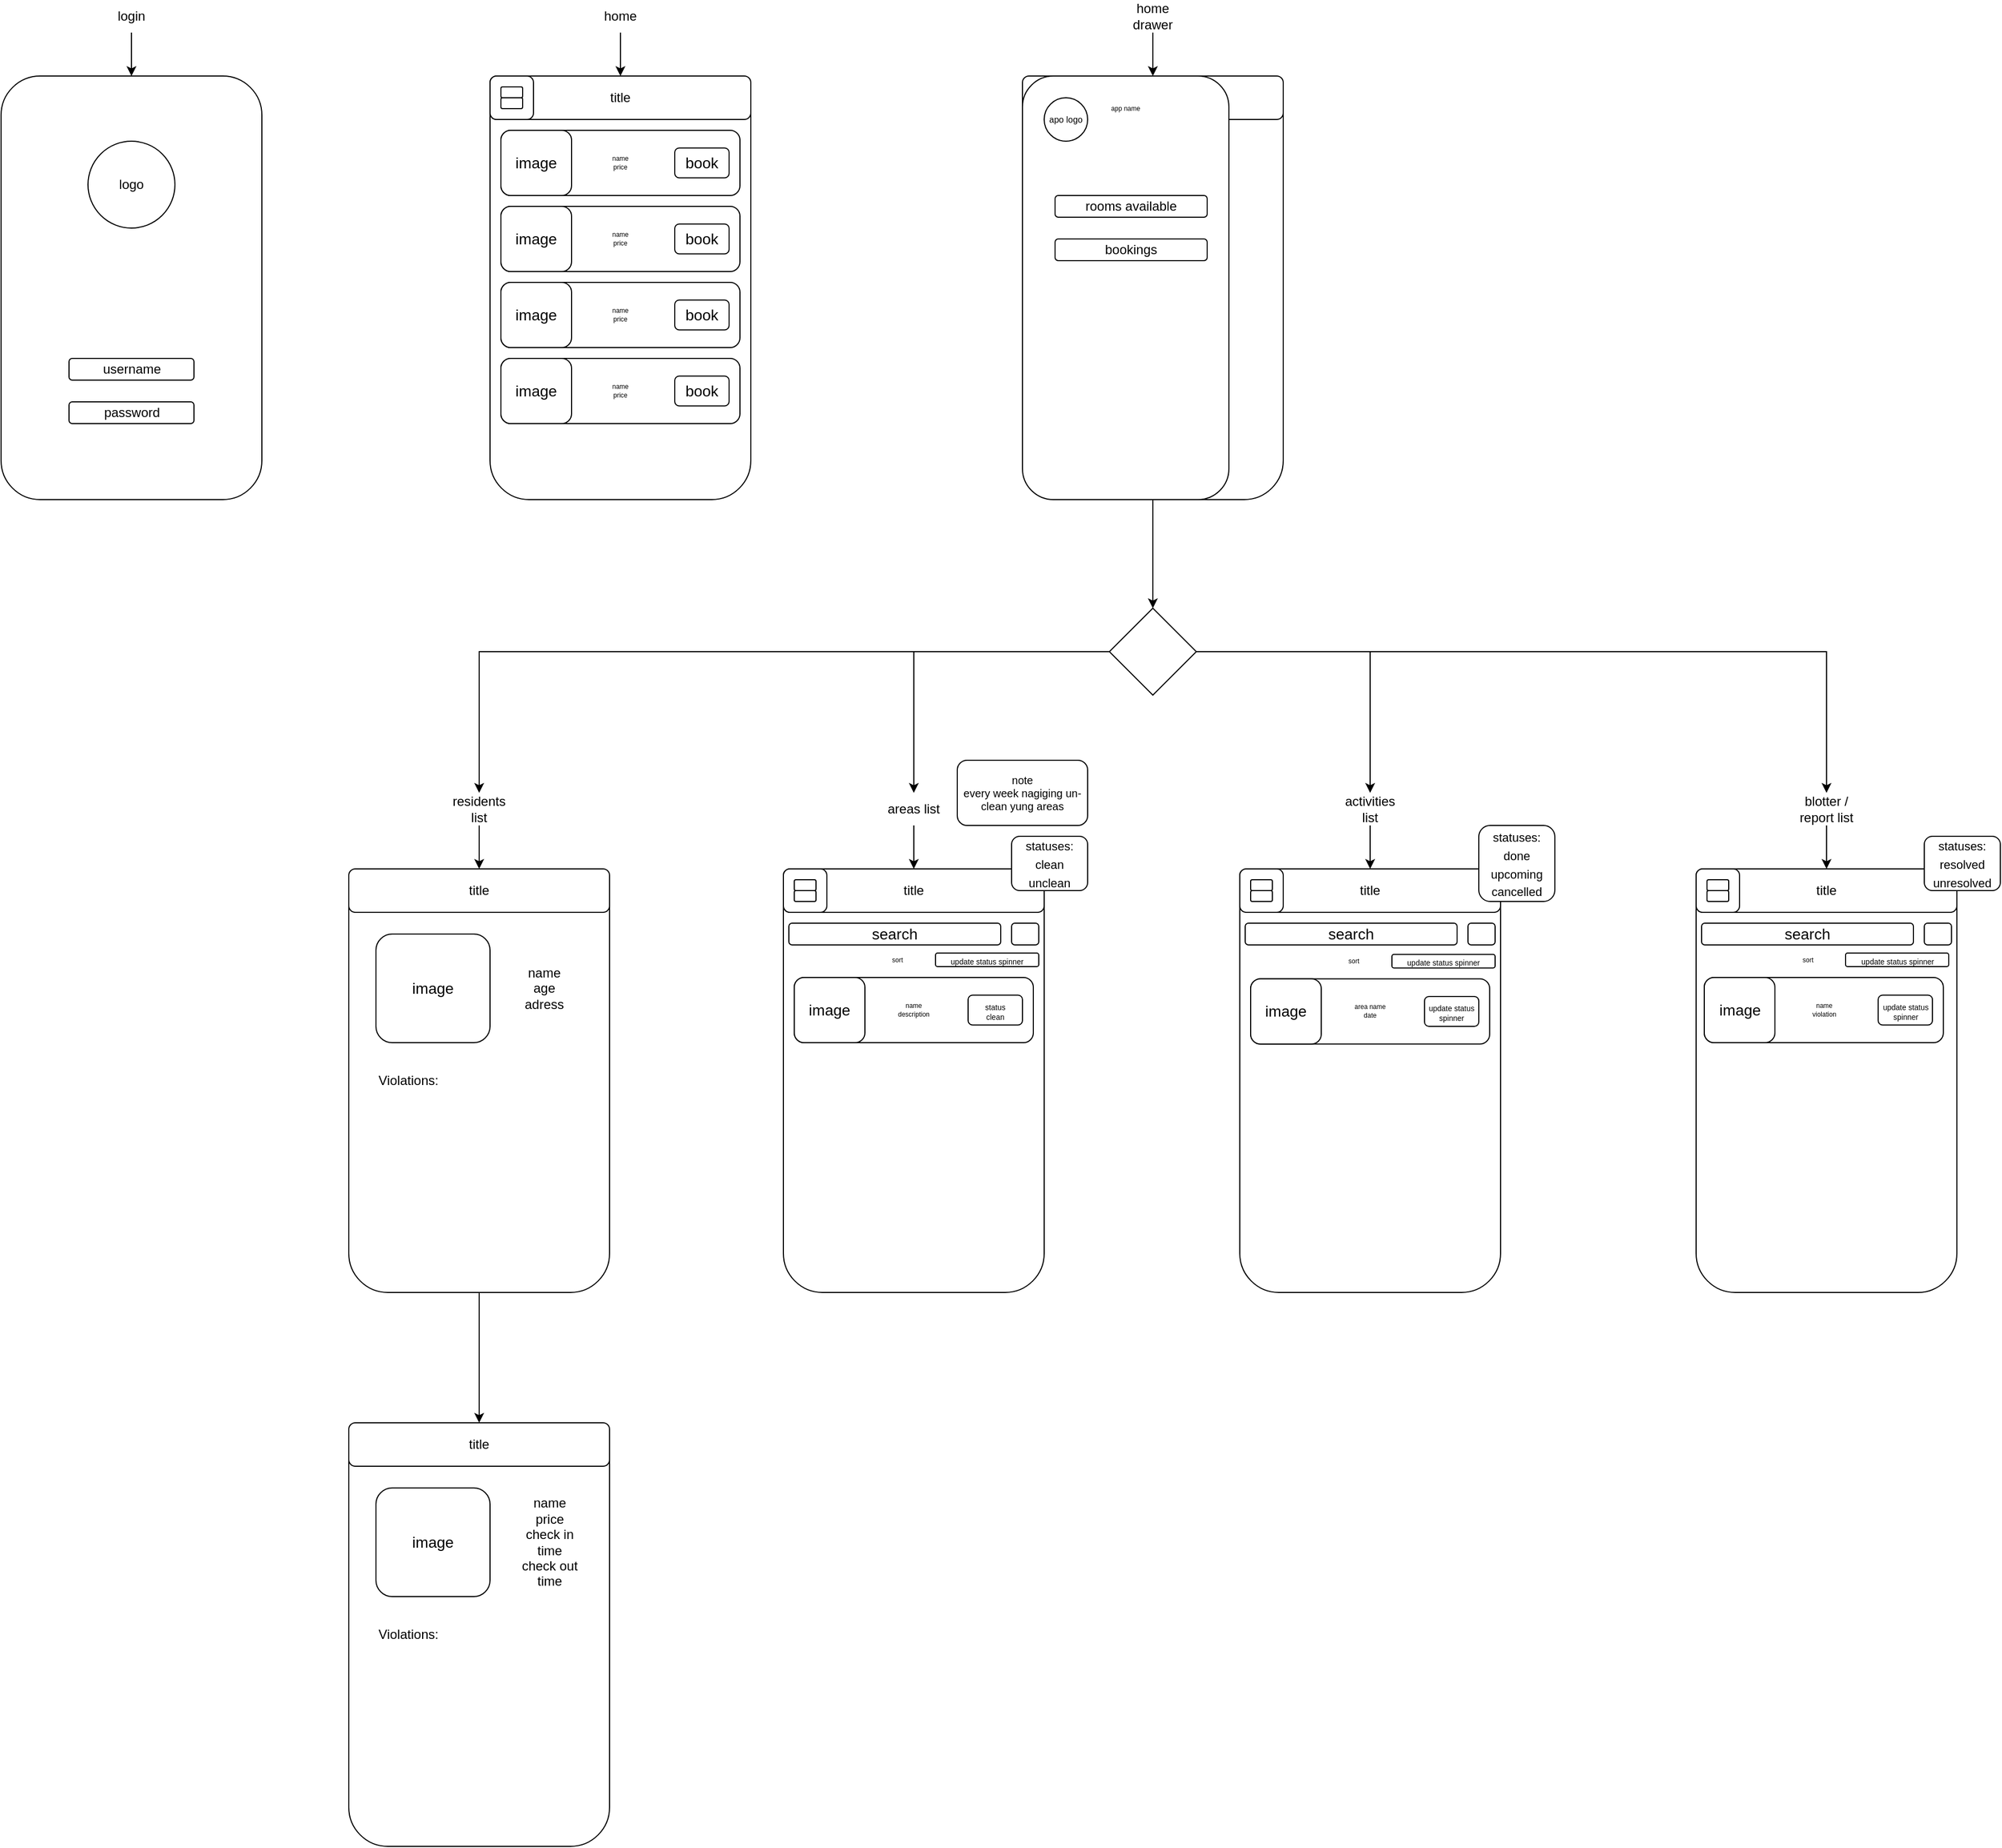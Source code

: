 <mxfile version="20.5.3" type="github">
  <diagram id="D-xlwJKUBUGdmB2acXy5" name="Page-1">
    <mxGraphModel dx="1988" dy="603" grid="1" gridSize="10" guides="1" tooltips="1" connect="1" arrows="1" fold="1" page="1" pageScale="1" pageWidth="850" pageHeight="1100" math="0" shadow="0">
      <root>
        <mxCell id="0" />
        <mxCell id="1" parent="0" />
        <mxCell id="X7l30n8DzPeqaY1r7qdO-4" value="" style="rounded=1;whiteSpace=wrap;html=1;" vertex="1" parent="1">
          <mxGeometry x="-680" y="170" width="240" height="390" as="geometry" />
        </mxCell>
        <mxCell id="X7l30n8DzPeqaY1r7qdO-5" style="edgeStyle=orthogonalEdgeStyle;rounded=0;orthogonalLoop=1;jettySize=auto;html=1;" edge="1" parent="1" source="X7l30n8DzPeqaY1r7qdO-6" target="X7l30n8DzPeqaY1r7qdO-4">
          <mxGeometry relative="1" as="geometry" />
        </mxCell>
        <mxCell id="X7l30n8DzPeqaY1r7qdO-6" value="login" style="text;html=1;strokeColor=none;fillColor=none;align=center;verticalAlign=middle;whiteSpace=wrap;rounded=0;" vertex="1" parent="1">
          <mxGeometry x="-590" y="100" width="60" height="30" as="geometry" />
        </mxCell>
        <mxCell id="X7l30n8DzPeqaY1r7qdO-7" value="" style="rounded=1;whiteSpace=wrap;html=1;" vertex="1" parent="1">
          <mxGeometry x="-230" y="170" width="240" height="390" as="geometry" />
        </mxCell>
        <mxCell id="X7l30n8DzPeqaY1r7qdO-8" style="edgeStyle=orthogonalEdgeStyle;rounded=0;orthogonalLoop=1;jettySize=auto;html=1;" edge="1" parent="1" source="X7l30n8DzPeqaY1r7qdO-9" target="X7l30n8DzPeqaY1r7qdO-7">
          <mxGeometry relative="1" as="geometry" />
        </mxCell>
        <mxCell id="X7l30n8DzPeqaY1r7qdO-9" value="home" style="text;html=1;strokeColor=none;fillColor=none;align=center;verticalAlign=middle;whiteSpace=wrap;rounded=0;" vertex="1" parent="1">
          <mxGeometry x="-140" y="100" width="60" height="30" as="geometry" />
        </mxCell>
        <mxCell id="X7l30n8DzPeqaY1r7qdO-10" style="edgeStyle=orthogonalEdgeStyle;rounded=0;orthogonalLoop=1;jettySize=auto;html=1;entryX=0.5;entryY=0;entryDx=0;entryDy=0;" edge="1" parent="1" source="X7l30n8DzPeqaY1r7qdO-11" target="X7l30n8DzPeqaY1r7qdO-31">
          <mxGeometry relative="1" as="geometry" />
        </mxCell>
        <mxCell id="X7l30n8DzPeqaY1r7qdO-11" value="" style="rounded=1;whiteSpace=wrap;html=1;" vertex="1" parent="1">
          <mxGeometry x="260" y="170" width="240" height="390" as="geometry" />
        </mxCell>
        <mxCell id="X7l30n8DzPeqaY1r7qdO-12" style="edgeStyle=orthogonalEdgeStyle;rounded=0;orthogonalLoop=1;jettySize=auto;html=1;" edge="1" parent="1" source="X7l30n8DzPeqaY1r7qdO-13" target="X7l30n8DzPeqaY1r7qdO-11">
          <mxGeometry relative="1" as="geometry" />
        </mxCell>
        <mxCell id="X7l30n8DzPeqaY1r7qdO-13" value="home drawer" style="text;html=1;strokeColor=none;fillColor=none;align=center;verticalAlign=middle;whiteSpace=wrap;rounded=0;" vertex="1" parent="1">
          <mxGeometry x="350" y="100" width="60" height="30" as="geometry" />
        </mxCell>
        <mxCell id="X7l30n8DzPeqaY1r7qdO-17" style="edgeStyle=orthogonalEdgeStyle;rounded=0;orthogonalLoop=1;jettySize=auto;html=1;entryX=0.5;entryY=0;entryDx=0;entryDy=0;" edge="1" parent="1" source="X7l30n8DzPeqaY1r7qdO-18" target="X7l30n8DzPeqaY1r7qdO-108">
          <mxGeometry relative="1" as="geometry">
            <mxPoint x="-240" y="900" as="targetPoint" />
          </mxGeometry>
        </mxCell>
        <mxCell id="X7l30n8DzPeqaY1r7qdO-18" value="residents list" style="text;html=1;strokeColor=none;fillColor=none;align=center;verticalAlign=middle;whiteSpace=wrap;rounded=0;" vertex="1" parent="1">
          <mxGeometry x="-270" y="830" width="60" height="30" as="geometry" />
        </mxCell>
        <mxCell id="X7l30n8DzPeqaY1r7qdO-19" style="edgeStyle=orthogonalEdgeStyle;rounded=0;orthogonalLoop=1;jettySize=auto;html=1;entryX=0.5;entryY=0;entryDx=0;entryDy=0;" edge="1" parent="1" source="X7l30n8DzPeqaY1r7qdO-20" target="X7l30n8DzPeqaY1r7qdO-62">
          <mxGeometry relative="1" as="geometry">
            <mxPoint x="170" y="880" as="targetPoint" />
          </mxGeometry>
        </mxCell>
        <mxCell id="X7l30n8DzPeqaY1r7qdO-20" value="areas list" style="text;html=1;strokeColor=none;fillColor=none;align=center;verticalAlign=middle;whiteSpace=wrap;rounded=0;" vertex="1" parent="1">
          <mxGeometry x="130" y="830" width="60" height="30" as="geometry" />
        </mxCell>
        <mxCell id="X7l30n8DzPeqaY1r7qdO-21" value="" style="rounded=1;whiteSpace=wrap;html=1;" vertex="1" parent="1">
          <mxGeometry x="460" y="900" width="240" height="390" as="geometry" />
        </mxCell>
        <mxCell id="X7l30n8DzPeqaY1r7qdO-22" style="edgeStyle=orthogonalEdgeStyle;rounded=0;orthogonalLoop=1;jettySize=auto;html=1;" edge="1" parent="1" source="X7l30n8DzPeqaY1r7qdO-23" target="X7l30n8DzPeqaY1r7qdO-21">
          <mxGeometry relative="1" as="geometry" />
        </mxCell>
        <mxCell id="X7l30n8DzPeqaY1r7qdO-23" value="activities list" style="text;html=1;strokeColor=none;fillColor=none;align=center;verticalAlign=middle;whiteSpace=wrap;rounded=0;" vertex="1" parent="1">
          <mxGeometry x="550" y="830" width="60" height="30" as="geometry" />
        </mxCell>
        <mxCell id="X7l30n8DzPeqaY1r7qdO-24" value="" style="rounded=1;whiteSpace=wrap;html=1;" vertex="1" parent="1">
          <mxGeometry x="880" y="900" width="240" height="390" as="geometry" />
        </mxCell>
        <mxCell id="X7l30n8DzPeqaY1r7qdO-25" style="edgeStyle=orthogonalEdgeStyle;rounded=0;orthogonalLoop=1;jettySize=auto;html=1;" edge="1" parent="1" source="X7l30n8DzPeqaY1r7qdO-26" target="X7l30n8DzPeqaY1r7qdO-24">
          <mxGeometry relative="1" as="geometry" />
        </mxCell>
        <mxCell id="X7l30n8DzPeqaY1r7qdO-26" value="blotter / report list" style="text;html=1;strokeColor=none;fillColor=none;align=center;verticalAlign=middle;whiteSpace=wrap;rounded=0;" vertex="1" parent="1">
          <mxGeometry x="970" y="830" width="60" height="30" as="geometry" />
        </mxCell>
        <mxCell id="X7l30n8DzPeqaY1r7qdO-27" style="edgeStyle=orthogonalEdgeStyle;rounded=0;orthogonalLoop=1;jettySize=auto;html=1;entryX=0.5;entryY=0;entryDx=0;entryDy=0;" edge="1" parent="1" source="X7l30n8DzPeqaY1r7qdO-31" target="X7l30n8DzPeqaY1r7qdO-18">
          <mxGeometry relative="1" as="geometry" />
        </mxCell>
        <mxCell id="X7l30n8DzPeqaY1r7qdO-28" style="edgeStyle=orthogonalEdgeStyle;rounded=0;orthogonalLoop=1;jettySize=auto;html=1;entryX=0.5;entryY=0;entryDx=0;entryDy=0;" edge="1" parent="1" source="X7l30n8DzPeqaY1r7qdO-31" target="X7l30n8DzPeqaY1r7qdO-26">
          <mxGeometry relative="1" as="geometry" />
        </mxCell>
        <mxCell id="X7l30n8DzPeqaY1r7qdO-29" style="edgeStyle=orthogonalEdgeStyle;rounded=0;orthogonalLoop=1;jettySize=auto;html=1;entryX=0.5;entryY=0;entryDx=0;entryDy=0;" edge="1" parent="1" source="X7l30n8DzPeqaY1r7qdO-31" target="X7l30n8DzPeqaY1r7qdO-20">
          <mxGeometry relative="1" as="geometry" />
        </mxCell>
        <mxCell id="X7l30n8DzPeqaY1r7qdO-30" style="edgeStyle=orthogonalEdgeStyle;rounded=0;orthogonalLoop=1;jettySize=auto;html=1;entryX=0.5;entryY=0;entryDx=0;entryDy=0;" edge="1" parent="1" source="X7l30n8DzPeqaY1r7qdO-31" target="X7l30n8DzPeqaY1r7qdO-23">
          <mxGeometry relative="1" as="geometry" />
        </mxCell>
        <mxCell id="X7l30n8DzPeqaY1r7qdO-31" value="" style="rhombus;whiteSpace=wrap;html=1;" vertex="1" parent="1">
          <mxGeometry x="340" y="660" width="80" height="80" as="geometry" />
        </mxCell>
        <mxCell id="X7l30n8DzPeqaY1r7qdO-32" value="username" style="rounded=1;whiteSpace=wrap;html=1;" vertex="1" parent="1">
          <mxGeometry x="-617.5" y="430" width="115" height="20" as="geometry" />
        </mxCell>
        <mxCell id="X7l30n8DzPeqaY1r7qdO-33" value="password" style="rounded=1;whiteSpace=wrap;html=1;" vertex="1" parent="1">
          <mxGeometry x="-617.5" y="470" width="115" height="20" as="geometry" />
        </mxCell>
        <mxCell id="X7l30n8DzPeqaY1r7qdO-34" value="logo" style="ellipse;whiteSpace=wrap;html=1;aspect=fixed;" vertex="1" parent="1">
          <mxGeometry x="-600" y="230" width="80" height="80" as="geometry" />
        </mxCell>
        <mxCell id="X7l30n8DzPeqaY1r7qdO-35" value="title" style="rounded=1;whiteSpace=wrap;html=1;" vertex="1" parent="1">
          <mxGeometry x="-230" y="170" width="240" height="40" as="geometry" />
        </mxCell>
        <mxCell id="X7l30n8DzPeqaY1r7qdO-36" value="" style="rounded=1;whiteSpace=wrap;html=1;" vertex="1" parent="1">
          <mxGeometry x="-230" y="170" width="40" height="40" as="geometry" />
        </mxCell>
        <mxCell id="X7l30n8DzPeqaY1r7qdO-37" value="" style="rounded=1;whiteSpace=wrap;html=1;" vertex="1" parent="1">
          <mxGeometry x="-220" y="180" width="20" height="10" as="geometry" />
        </mxCell>
        <mxCell id="X7l30n8DzPeqaY1r7qdO-38" value="" style="rounded=1;whiteSpace=wrap;html=1;" vertex="1" parent="1">
          <mxGeometry x="-220" y="190" width="20" height="10" as="geometry" />
        </mxCell>
        <mxCell id="X7l30n8DzPeqaY1r7qdO-43" value="title" style="rounded=1;whiteSpace=wrap;html=1;" vertex="1" parent="1">
          <mxGeometry x="260" y="170" width="240" height="40" as="geometry" />
        </mxCell>
        <mxCell id="X7l30n8DzPeqaY1r7qdO-44" value="" style="rounded=1;whiteSpace=wrap;html=1;fontSize=8;" vertex="1" parent="1">
          <mxGeometry x="260" y="170" width="190" height="390" as="geometry" />
        </mxCell>
        <mxCell id="X7l30n8DzPeqaY1r7qdO-45" value="rooms available" style="rounded=1;whiteSpace=wrap;html=1;" vertex="1" parent="1">
          <mxGeometry x="290" y="280" width="140" height="20" as="geometry" />
        </mxCell>
        <mxCell id="X7l30n8DzPeqaY1r7qdO-46" value="apo logo" style="ellipse;whiteSpace=wrap;html=1;aspect=fixed;fontSize=8;" vertex="1" parent="1">
          <mxGeometry x="280" y="190" width="40" height="40" as="geometry" />
        </mxCell>
        <mxCell id="X7l30n8DzPeqaY1r7qdO-47" value="bookings" style="rounded=1;whiteSpace=wrap;html=1;" vertex="1" parent="1">
          <mxGeometry x="290" y="320" width="140" height="20" as="geometry" />
        </mxCell>
        <mxCell id="X7l30n8DzPeqaY1r7qdO-50" value="app name" style="text;html=1;strokeColor=none;fillColor=none;align=center;verticalAlign=middle;whiteSpace=wrap;rounded=0;fontSize=6;" vertex="1" parent="1">
          <mxGeometry x="340" y="195" width="30" height="10" as="geometry" />
        </mxCell>
        <mxCell id="X7l30n8DzPeqaY1r7qdO-58" value="" style="rounded=1;whiteSpace=wrap;html=1;" vertex="1" parent="1">
          <mxGeometry x="40" y="900" width="240" height="390" as="geometry" />
        </mxCell>
        <mxCell id="X7l30n8DzPeqaY1r7qdO-59" value="name&lt;br&gt;description" style="rounded=1;whiteSpace=wrap;html=1;fontSize=6;" vertex="1" parent="1">
          <mxGeometry x="50" y="1000" width="220" height="60" as="geometry" />
        </mxCell>
        <mxCell id="X7l30n8DzPeqaY1r7qdO-60" value="&lt;font style=&quot;font-size: 14px;&quot;&gt;image&lt;/font&gt;" style="rounded=1;whiteSpace=wrap;html=1;fontSize=6;" vertex="1" parent="1">
          <mxGeometry x="50" y="1000" width="65" height="60" as="geometry" />
        </mxCell>
        <mxCell id="X7l30n8DzPeqaY1r7qdO-61" value="search" style="rounded=1;whiteSpace=wrap;html=1;fontSize=14;" vertex="1" parent="1">
          <mxGeometry x="45" y="950" width="195" height="20" as="geometry" />
        </mxCell>
        <mxCell id="X7l30n8DzPeqaY1r7qdO-62" value="title" style="rounded=1;whiteSpace=wrap;html=1;" vertex="1" parent="1">
          <mxGeometry x="40" y="900" width="240" height="40" as="geometry" />
        </mxCell>
        <mxCell id="X7l30n8DzPeqaY1r7qdO-63" value="" style="rounded=1;whiteSpace=wrap;html=1;fontSize=14;" vertex="1" parent="1">
          <mxGeometry x="250" y="950" width="25" height="20" as="geometry" />
        </mxCell>
        <mxCell id="X7l30n8DzPeqaY1r7qdO-64" value="&lt;p style=&quot;line-height: 50%;&quot;&gt;&lt;font style=&quot;font-size: 7px;&quot;&gt; status &lt;br&gt;clean&lt;br&gt;&lt;/font&gt;&lt;/p&gt;" style="rounded=1;whiteSpace=wrap;html=1;fontSize=14;" vertex="1" parent="1">
          <mxGeometry x="210" y="1016.25" width="50" height="27.5" as="geometry" />
        </mxCell>
        <mxCell id="X7l30n8DzPeqaY1r7qdO-68" value="" style="rounded=1;whiteSpace=wrap;html=1;" vertex="1" parent="1">
          <mxGeometry x="40" y="900" width="40" height="40" as="geometry" />
        </mxCell>
        <mxCell id="X7l30n8DzPeqaY1r7qdO-69" value="" style="rounded=1;whiteSpace=wrap;html=1;" vertex="1" parent="1">
          <mxGeometry x="50" y="910" width="20" height="10" as="geometry" />
        </mxCell>
        <mxCell id="X7l30n8DzPeqaY1r7qdO-70" value="" style="rounded=1;whiteSpace=wrap;html=1;" vertex="1" parent="1">
          <mxGeometry x="50" y="920" width="20" height="10" as="geometry" />
        </mxCell>
        <mxCell id="X7l30n8DzPeqaY1r7qdO-71" value="title" style="rounded=1;whiteSpace=wrap;html=1;" vertex="1" parent="1">
          <mxGeometry x="460" y="900" width="240" height="40" as="geometry" />
        </mxCell>
        <mxCell id="X7l30n8DzPeqaY1r7qdO-72" value="" style="rounded=1;whiteSpace=wrap;html=1;" vertex="1" parent="1">
          <mxGeometry x="460" y="900" width="40" height="40" as="geometry" />
        </mxCell>
        <mxCell id="X7l30n8DzPeqaY1r7qdO-73" value="" style="rounded=1;whiteSpace=wrap;html=1;" vertex="1" parent="1">
          <mxGeometry x="470" y="910" width="20" height="10" as="geometry" />
        </mxCell>
        <mxCell id="X7l30n8DzPeqaY1r7qdO-74" value="" style="rounded=1;whiteSpace=wrap;html=1;" vertex="1" parent="1">
          <mxGeometry x="470" y="920" width="20" height="10" as="geometry" />
        </mxCell>
        <mxCell id="X7l30n8DzPeqaY1r7qdO-75" value="&lt;font style=&quot;font-size: 10px;&quot;&gt;note&lt;br&gt;every week nagiging un-clean yung areas&lt;/font&gt;" style="rounded=1;whiteSpace=wrap;html=1;fontSize=7;" vertex="1" parent="1">
          <mxGeometry x="200" y="800" width="120" height="60" as="geometry" />
        </mxCell>
        <mxCell id="X7l30n8DzPeqaY1r7qdO-76" value="search" style="rounded=1;whiteSpace=wrap;html=1;fontSize=14;" vertex="1" parent="1">
          <mxGeometry x="465" y="950" width="195" height="20" as="geometry" />
        </mxCell>
        <mxCell id="X7l30n8DzPeqaY1r7qdO-77" value="" style="rounded=1;whiteSpace=wrap;html=1;fontSize=14;" vertex="1" parent="1">
          <mxGeometry x="670" y="950" width="25" height="20" as="geometry" />
        </mxCell>
        <mxCell id="X7l30n8DzPeqaY1r7qdO-78" value="title" style="rounded=1;whiteSpace=wrap;html=1;" vertex="1" parent="1">
          <mxGeometry x="880" y="900" width="240" height="40" as="geometry" />
        </mxCell>
        <mxCell id="X7l30n8DzPeqaY1r7qdO-79" value="" style="rounded=1;whiteSpace=wrap;html=1;" vertex="1" parent="1">
          <mxGeometry x="880" y="900" width="40" height="40" as="geometry" />
        </mxCell>
        <mxCell id="X7l30n8DzPeqaY1r7qdO-80" value="" style="rounded=1;whiteSpace=wrap;html=1;" vertex="1" parent="1">
          <mxGeometry x="890" y="910" width="20" height="10" as="geometry" />
        </mxCell>
        <mxCell id="X7l30n8DzPeqaY1r7qdO-81" value="" style="rounded=1;whiteSpace=wrap;html=1;" vertex="1" parent="1">
          <mxGeometry x="890" y="920" width="20" height="10" as="geometry" />
        </mxCell>
        <mxCell id="X7l30n8DzPeqaY1r7qdO-82" value="search" style="rounded=1;whiteSpace=wrap;html=1;fontSize=14;" vertex="1" parent="1">
          <mxGeometry x="885" y="950" width="195" height="20" as="geometry" />
        </mxCell>
        <mxCell id="X7l30n8DzPeqaY1r7qdO-83" value="" style="rounded=1;whiteSpace=wrap;html=1;fontSize=14;" vertex="1" parent="1">
          <mxGeometry x="1090" y="950" width="25" height="20" as="geometry" />
        </mxCell>
        <mxCell id="X7l30n8DzPeqaY1r7qdO-84" value="&lt;font style=&quot;font-size: 11px;&quot;&gt;statuses:&lt;br&gt;clean&lt;br&gt;unclean&lt;br&gt;&lt;/font&gt;" style="rounded=1;whiteSpace=wrap;html=1;fontSize=14;" vertex="1" parent="1">
          <mxGeometry x="250" y="870" width="70" height="50" as="geometry" />
        </mxCell>
        <mxCell id="X7l30n8DzPeqaY1r7qdO-85" value="&lt;font style=&quot;font-size: 11px;&quot;&gt;statuses:&lt;br&gt;done&lt;br&gt;upcoming&lt;br&gt;cancelled&lt;br&gt;&lt;/font&gt;" style="rounded=1;whiteSpace=wrap;html=1;fontSize=14;" vertex="1" parent="1">
          <mxGeometry x="680" y="860" width="70" height="70" as="geometry" />
        </mxCell>
        <mxCell id="X7l30n8DzPeqaY1r7qdO-86" value="&lt;font style=&quot;font-size: 11px;&quot;&gt;statuses:&lt;br&gt;resolved&lt;br&gt;unresolved&lt;br&gt;&lt;/font&gt;" style="rounded=1;whiteSpace=wrap;html=1;fontSize=14;" vertex="1" parent="1">
          <mxGeometry x="1090" y="870" width="70" height="50" as="geometry" />
        </mxCell>
        <mxCell id="X7l30n8DzPeqaY1r7qdO-87" value="&lt;p style=&quot;line-height: 50%;&quot;&gt;&lt;font style=&quot;font-size: 7px;&quot;&gt;update status spinner&lt;br&gt;&lt;/font&gt;&lt;/p&gt;" style="rounded=1;whiteSpace=wrap;html=1;fontSize=14;" vertex="1" parent="1">
          <mxGeometry x="180" y="977.5" width="95" height="12.5" as="geometry" />
        </mxCell>
        <mxCell id="X7l30n8DzPeqaY1r7qdO-88" value="sort" style="text;html=1;strokeColor=none;fillColor=none;align=center;verticalAlign=middle;whiteSpace=wrap;rounded=0;fontSize=6;" vertex="1" parent="1">
          <mxGeometry x="115" y="978" width="60" height="12" as="geometry" />
        </mxCell>
        <mxCell id="X7l30n8DzPeqaY1r7qdO-89" value="area name&lt;br&gt;date" style="rounded=1;whiteSpace=wrap;html=1;fontSize=6;" vertex="1" parent="1">
          <mxGeometry x="470" y="1001.25" width="220" height="60" as="geometry" />
        </mxCell>
        <mxCell id="X7l30n8DzPeqaY1r7qdO-90" value="&lt;font style=&quot;font-size: 14px;&quot;&gt;image&lt;/font&gt;" style="rounded=1;whiteSpace=wrap;html=1;fontSize=6;" vertex="1" parent="1">
          <mxGeometry x="470" y="1001.25" width="65" height="60" as="geometry" />
        </mxCell>
        <mxCell id="X7l30n8DzPeqaY1r7qdO-91" value="&lt;p style=&quot;line-height: 50%;&quot;&gt;&lt;font style=&quot;font-size: 7px;&quot;&gt;update status spinner&lt;br&gt;&lt;/font&gt;&lt;/p&gt;" style="rounded=1;whiteSpace=wrap;html=1;fontSize=14;" vertex="1" parent="1">
          <mxGeometry x="630" y="1017.5" width="50" height="27.5" as="geometry" />
        </mxCell>
        <mxCell id="X7l30n8DzPeqaY1r7qdO-92" value="&lt;p style=&quot;line-height: 50%;&quot;&gt;&lt;font style=&quot;font-size: 7px;&quot;&gt;update status spinner&lt;br&gt;&lt;/font&gt;&lt;/p&gt;" style="rounded=1;whiteSpace=wrap;html=1;fontSize=14;" vertex="1" parent="1">
          <mxGeometry x="600" y="978.75" width="95" height="12.5" as="geometry" />
        </mxCell>
        <mxCell id="X7l30n8DzPeqaY1r7qdO-93" value="sort" style="text;html=1;strokeColor=none;fillColor=none;align=center;verticalAlign=middle;whiteSpace=wrap;rounded=0;fontSize=6;" vertex="1" parent="1">
          <mxGeometry x="535" y="979.25" width="60" height="12" as="geometry" />
        </mxCell>
        <mxCell id="X7l30n8DzPeqaY1r7qdO-94" value="name&lt;br&gt;violation" style="rounded=1;whiteSpace=wrap;html=1;fontSize=6;" vertex="1" parent="1">
          <mxGeometry x="887.5" y="1000" width="220" height="60" as="geometry" />
        </mxCell>
        <mxCell id="X7l30n8DzPeqaY1r7qdO-95" value="&lt;font style=&quot;font-size: 14px;&quot;&gt;image&lt;/font&gt;" style="rounded=1;whiteSpace=wrap;html=1;fontSize=6;" vertex="1" parent="1">
          <mxGeometry x="887.5" y="1000" width="65" height="60" as="geometry" />
        </mxCell>
        <mxCell id="X7l30n8DzPeqaY1r7qdO-96" value="&lt;p style=&quot;line-height: 50%;&quot;&gt;&lt;font style=&quot;font-size: 7px;&quot;&gt;update status spinner&lt;br&gt;&lt;/font&gt;&lt;/p&gt;" style="rounded=1;whiteSpace=wrap;html=1;fontSize=14;" vertex="1" parent="1">
          <mxGeometry x="1047.5" y="1016.25" width="50" height="27.5" as="geometry" />
        </mxCell>
        <mxCell id="X7l30n8DzPeqaY1r7qdO-97" value="&lt;p style=&quot;line-height: 50%;&quot;&gt;&lt;font style=&quot;font-size: 7px;&quot;&gt;update status spinner&lt;br&gt;&lt;/font&gt;&lt;/p&gt;" style="rounded=1;whiteSpace=wrap;html=1;fontSize=14;" vertex="1" parent="1">
          <mxGeometry x="1017.5" y="977.5" width="95" height="12.5" as="geometry" />
        </mxCell>
        <mxCell id="X7l30n8DzPeqaY1r7qdO-98" value="sort" style="text;html=1;strokeColor=none;fillColor=none;align=center;verticalAlign=middle;whiteSpace=wrap;rounded=0;fontSize=6;" vertex="1" parent="1">
          <mxGeometry x="952.5" y="978" width="60" height="12" as="geometry" />
        </mxCell>
        <mxCell id="X7l30n8DzPeqaY1r7qdO-146" style="edgeStyle=orthogonalEdgeStyle;rounded=0;orthogonalLoop=1;jettySize=auto;html=1;entryX=0.5;entryY=0;entryDx=0;entryDy=0;" edge="1" parent="1" source="X7l30n8DzPeqaY1r7qdO-107" target="X7l30n8DzPeqaY1r7qdO-142">
          <mxGeometry relative="1" as="geometry" />
        </mxCell>
        <mxCell id="X7l30n8DzPeqaY1r7qdO-107" value="" style="rounded=1;whiteSpace=wrap;html=1;" vertex="1" parent="1">
          <mxGeometry x="-360" y="900" width="240" height="390" as="geometry" />
        </mxCell>
        <mxCell id="X7l30n8DzPeqaY1r7qdO-108" value="title" style="rounded=1;whiteSpace=wrap;html=1;" vertex="1" parent="1">
          <mxGeometry x="-360" y="900" width="240" height="40" as="geometry" />
        </mxCell>
        <mxCell id="X7l30n8DzPeqaY1r7qdO-109" value="image" style="rounded=1;whiteSpace=wrap;html=1;fontSize=14;" vertex="1" parent="1">
          <mxGeometry x="-335" y="960" width="105" height="100" as="geometry" />
        </mxCell>
        <mxCell id="X7l30n8DzPeqaY1r7qdO-110" value="&lt;div&gt;name&lt;br&gt;age&lt;/div&gt;&lt;div&gt;adress&lt;br&gt;&lt;/div&gt;" style="text;html=1;strokeColor=none;fillColor=none;align=center;verticalAlign=middle;whiteSpace=wrap;rounded=0;" vertex="1" parent="1">
          <mxGeometry x="-210" y="980" width="60" height="60" as="geometry" />
        </mxCell>
        <mxCell id="X7l30n8DzPeqaY1r7qdO-111" value="Violations:" style="text;html=1;strokeColor=none;fillColor=none;align=center;verticalAlign=middle;whiteSpace=wrap;rounded=0;" vertex="1" parent="1">
          <mxGeometry x="-335" y="1080" width="60" height="30" as="geometry" />
        </mxCell>
        <mxCell id="X7l30n8DzPeqaY1r7qdO-112" value="name&lt;br&gt;price" style="rounded=1;whiteSpace=wrap;html=1;fontSize=6;" vertex="1" parent="1">
          <mxGeometry x="-220" y="220" width="220" height="60" as="geometry" />
        </mxCell>
        <mxCell id="X7l30n8DzPeqaY1r7qdO-113" value="&lt;font style=&quot;font-size: 14px;&quot;&gt;image&lt;/font&gt;" style="rounded=1;whiteSpace=wrap;html=1;fontSize=6;" vertex="1" parent="1">
          <mxGeometry x="-220" y="220" width="65" height="60" as="geometry" />
        </mxCell>
        <mxCell id="X7l30n8DzPeqaY1r7qdO-114" value="book" style="rounded=1;whiteSpace=wrap;html=1;fontSize=14;" vertex="1" parent="1">
          <mxGeometry x="-60" y="236.25" width="50" height="27.5" as="geometry" />
        </mxCell>
        <mxCell id="X7l30n8DzPeqaY1r7qdO-120" value="name&lt;br&gt;price" style="rounded=1;whiteSpace=wrap;html=1;fontSize=6;" vertex="1" parent="1">
          <mxGeometry x="-220" y="290" width="220" height="60" as="geometry" />
        </mxCell>
        <mxCell id="X7l30n8DzPeqaY1r7qdO-121" value="&lt;font style=&quot;font-size: 14px;&quot;&gt;image&lt;/font&gt;" style="rounded=1;whiteSpace=wrap;html=1;fontSize=6;" vertex="1" parent="1">
          <mxGeometry x="-220" y="290" width="65" height="60" as="geometry" />
        </mxCell>
        <mxCell id="X7l30n8DzPeqaY1r7qdO-122" value="book" style="rounded=1;whiteSpace=wrap;html=1;fontSize=14;" vertex="1" parent="1">
          <mxGeometry x="-60" y="306.25" width="50" height="27.5" as="geometry" />
        </mxCell>
        <mxCell id="X7l30n8DzPeqaY1r7qdO-123" value="name&lt;br&gt;price" style="rounded=1;whiteSpace=wrap;html=1;fontSize=6;" vertex="1" parent="1">
          <mxGeometry x="-220" y="360" width="220" height="60" as="geometry" />
        </mxCell>
        <mxCell id="X7l30n8DzPeqaY1r7qdO-124" value="&lt;font style=&quot;font-size: 14px;&quot;&gt;image&lt;/font&gt;" style="rounded=1;whiteSpace=wrap;html=1;fontSize=6;" vertex="1" parent="1">
          <mxGeometry x="-220" y="360" width="65" height="60" as="geometry" />
        </mxCell>
        <mxCell id="X7l30n8DzPeqaY1r7qdO-125" value="book" style="rounded=1;whiteSpace=wrap;html=1;fontSize=14;" vertex="1" parent="1">
          <mxGeometry x="-60" y="376.25" width="50" height="27.5" as="geometry" />
        </mxCell>
        <mxCell id="X7l30n8DzPeqaY1r7qdO-126" value="name&lt;br&gt;price" style="rounded=1;whiteSpace=wrap;html=1;fontSize=6;" vertex="1" parent="1">
          <mxGeometry x="-220" y="430" width="220" height="60" as="geometry" />
        </mxCell>
        <mxCell id="X7l30n8DzPeqaY1r7qdO-127" value="&lt;font style=&quot;font-size: 14px;&quot;&gt;image&lt;/font&gt;" style="rounded=1;whiteSpace=wrap;html=1;fontSize=6;" vertex="1" parent="1">
          <mxGeometry x="-220" y="430" width="65" height="60" as="geometry" />
        </mxCell>
        <mxCell id="X7l30n8DzPeqaY1r7qdO-128" value="book" style="rounded=1;whiteSpace=wrap;html=1;fontSize=14;" vertex="1" parent="1">
          <mxGeometry x="-60" y="446.25" width="50" height="27.5" as="geometry" />
        </mxCell>
        <mxCell id="X7l30n8DzPeqaY1r7qdO-141" value="" style="rounded=1;whiteSpace=wrap;html=1;" vertex="1" parent="1">
          <mxGeometry x="-360" y="1410" width="240" height="390" as="geometry" />
        </mxCell>
        <mxCell id="X7l30n8DzPeqaY1r7qdO-142" value="title" style="rounded=1;whiteSpace=wrap;html=1;" vertex="1" parent="1">
          <mxGeometry x="-360" y="1410" width="240" height="40" as="geometry" />
        </mxCell>
        <mxCell id="X7l30n8DzPeqaY1r7qdO-143" value="image" style="rounded=1;whiteSpace=wrap;html=1;fontSize=14;" vertex="1" parent="1">
          <mxGeometry x="-335" y="1470" width="105" height="100" as="geometry" />
        </mxCell>
        <mxCell id="X7l30n8DzPeqaY1r7qdO-144" value="&lt;div&gt;name&lt;br&gt;price&lt;br&gt;&lt;/div&gt;&lt;div&gt;check in time&lt;br&gt;check out time&lt;br&gt;&lt;/div&gt;" style="text;html=1;strokeColor=none;fillColor=none;align=center;verticalAlign=middle;whiteSpace=wrap;rounded=0;" vertex="1" parent="1">
          <mxGeometry x="-210" y="1480" width="70" height="80" as="geometry" />
        </mxCell>
        <mxCell id="X7l30n8DzPeqaY1r7qdO-145" value="Violations:" style="text;html=1;strokeColor=none;fillColor=none;align=center;verticalAlign=middle;whiteSpace=wrap;rounded=0;" vertex="1" parent="1">
          <mxGeometry x="-335" y="1590" width="60" height="30" as="geometry" />
        </mxCell>
      </root>
    </mxGraphModel>
  </diagram>
</mxfile>
